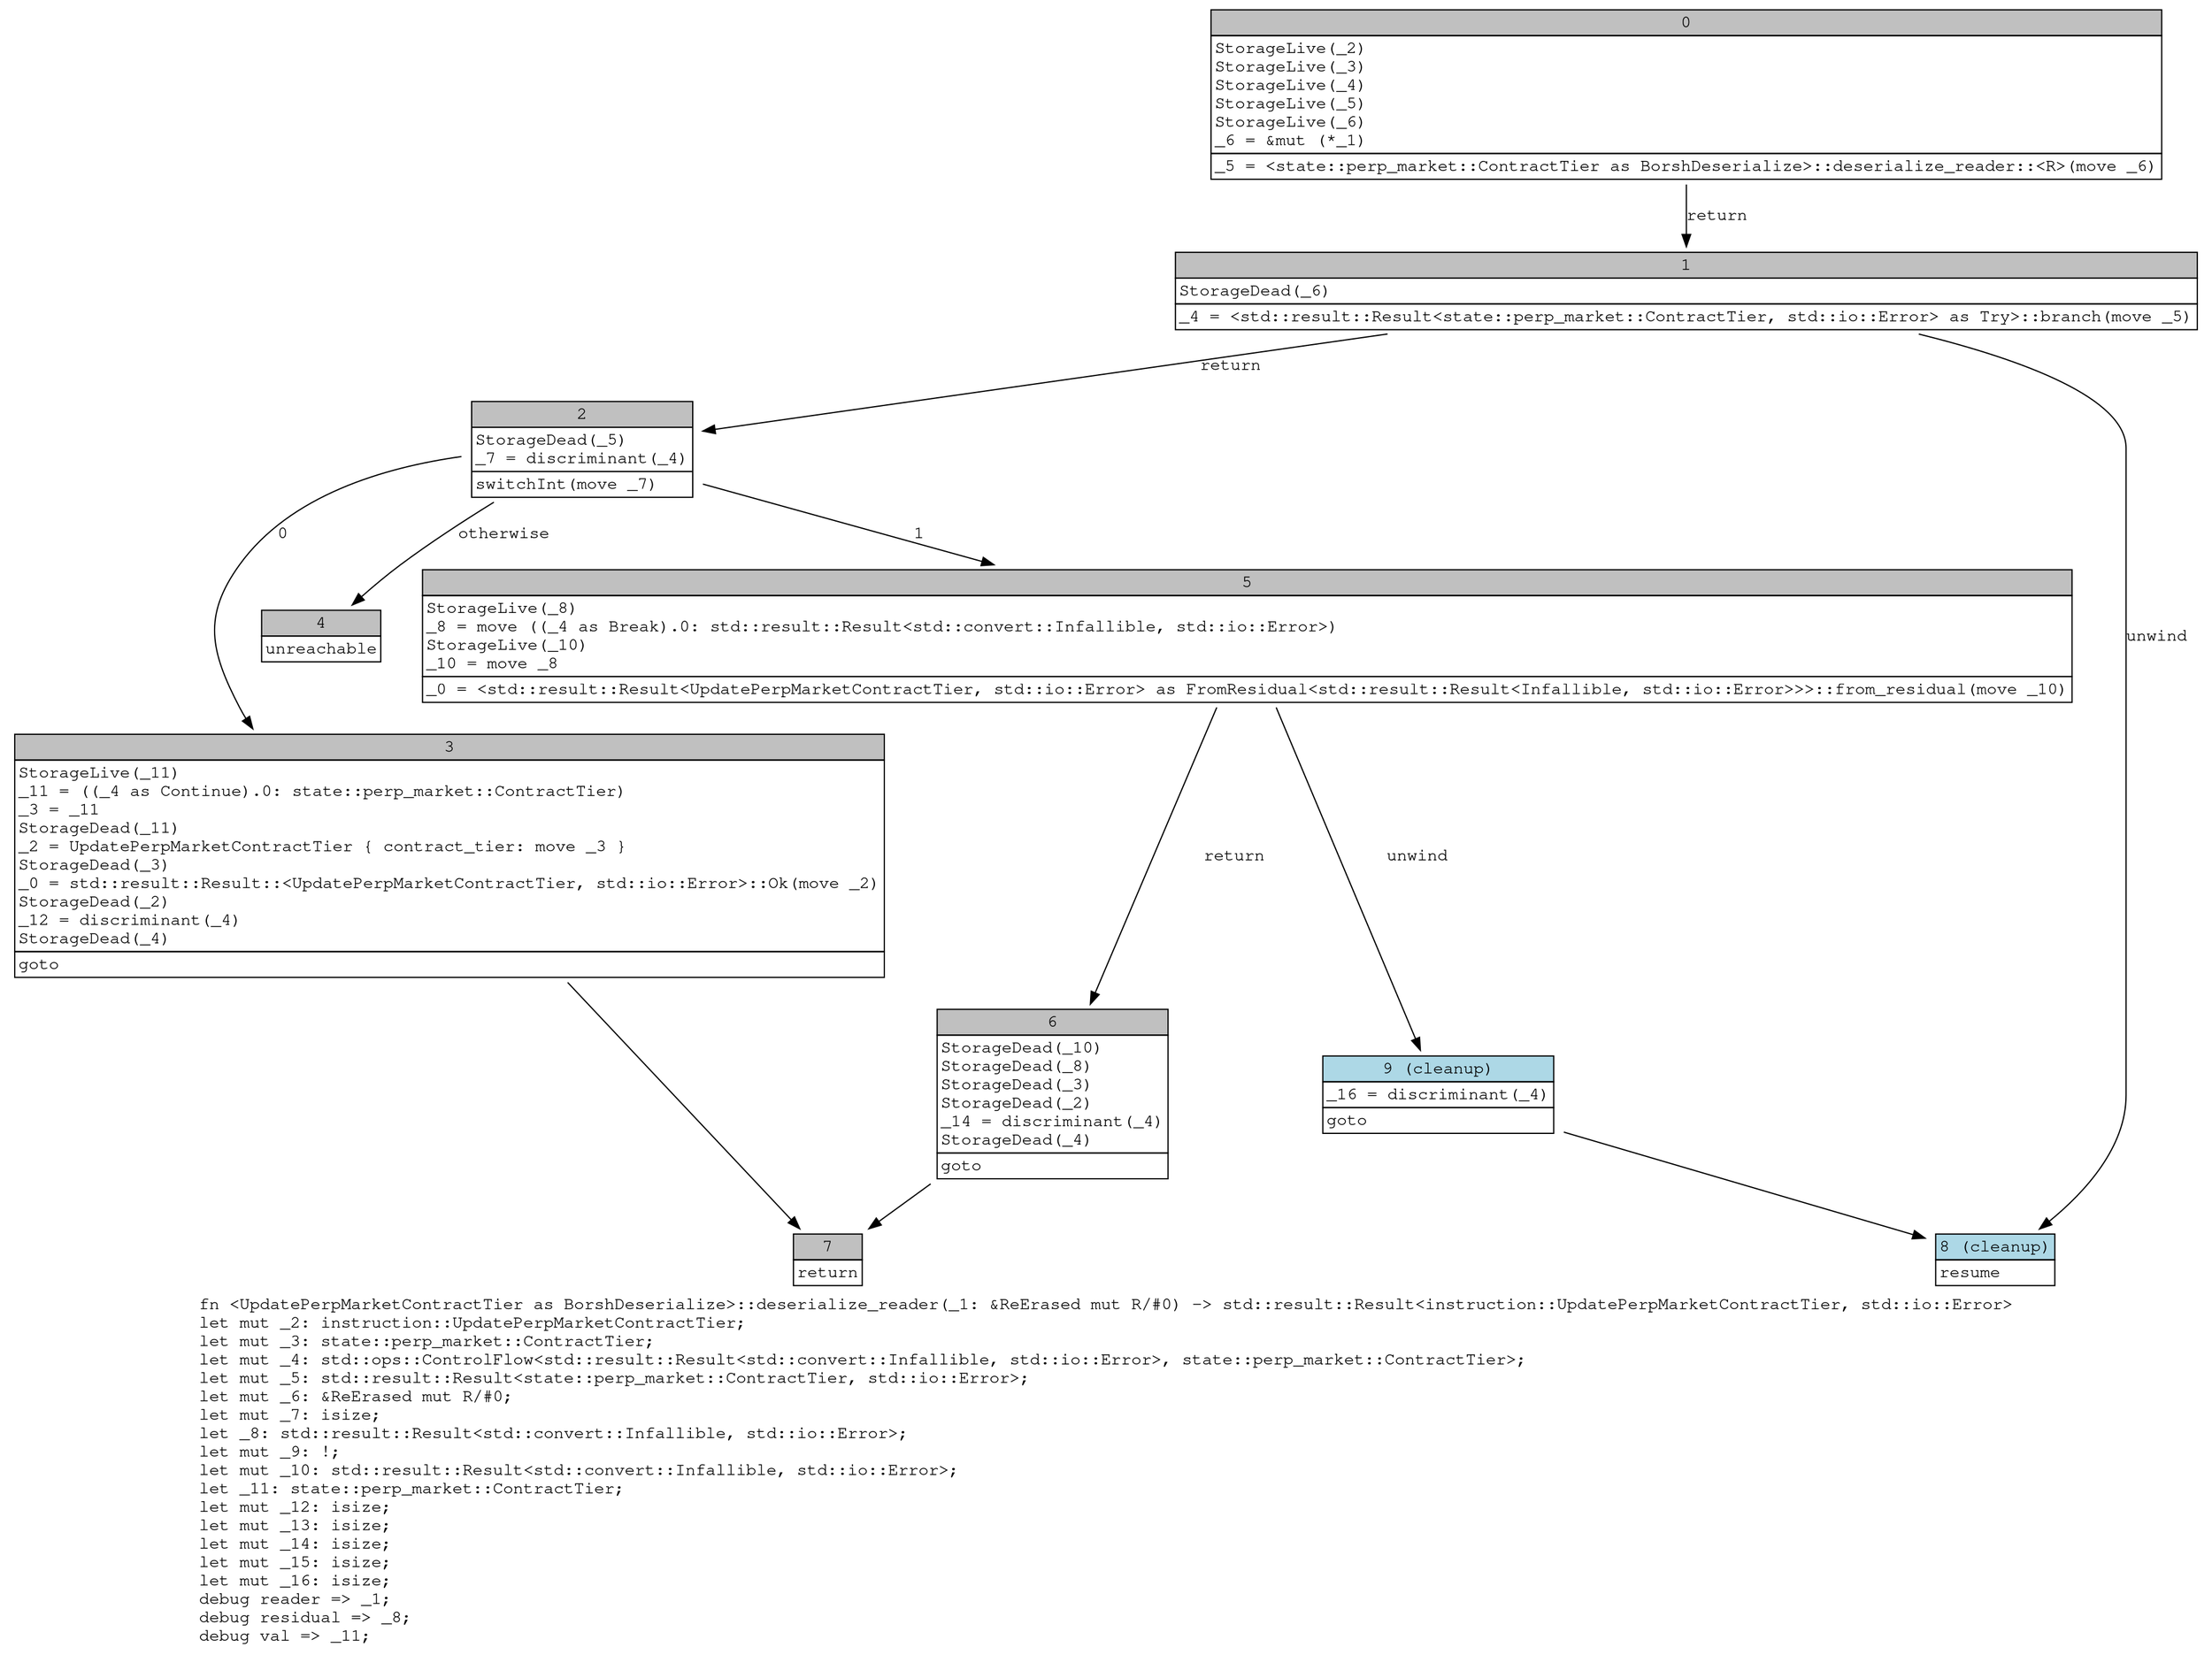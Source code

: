 digraph Mir_0_22023 {
    graph [fontname="Courier, monospace"];
    node [fontname="Courier, monospace"];
    edge [fontname="Courier, monospace"];
    label=<fn &lt;UpdatePerpMarketContractTier as BorshDeserialize&gt;::deserialize_reader(_1: &amp;ReErased mut R/#0) -&gt; std::result::Result&lt;instruction::UpdatePerpMarketContractTier, std::io::Error&gt;<br align="left"/>let mut _2: instruction::UpdatePerpMarketContractTier;<br align="left"/>let mut _3: state::perp_market::ContractTier;<br align="left"/>let mut _4: std::ops::ControlFlow&lt;std::result::Result&lt;std::convert::Infallible, std::io::Error&gt;, state::perp_market::ContractTier&gt;;<br align="left"/>let mut _5: std::result::Result&lt;state::perp_market::ContractTier, std::io::Error&gt;;<br align="left"/>let mut _6: &amp;ReErased mut R/#0;<br align="left"/>let mut _7: isize;<br align="left"/>let _8: std::result::Result&lt;std::convert::Infallible, std::io::Error&gt;;<br align="left"/>let mut _9: !;<br align="left"/>let mut _10: std::result::Result&lt;std::convert::Infallible, std::io::Error&gt;;<br align="left"/>let _11: state::perp_market::ContractTier;<br align="left"/>let mut _12: isize;<br align="left"/>let mut _13: isize;<br align="left"/>let mut _14: isize;<br align="left"/>let mut _15: isize;<br align="left"/>let mut _16: isize;<br align="left"/>debug reader =&gt; _1;<br align="left"/>debug residual =&gt; _8;<br align="left"/>debug val =&gt; _11;<br align="left"/>>;
    bb0__0_22023 [shape="none", label=<<table border="0" cellborder="1" cellspacing="0"><tr><td bgcolor="gray" align="center" colspan="1">0</td></tr><tr><td align="left" balign="left">StorageLive(_2)<br/>StorageLive(_3)<br/>StorageLive(_4)<br/>StorageLive(_5)<br/>StorageLive(_6)<br/>_6 = &amp;mut (*_1)<br/></td></tr><tr><td align="left">_5 = &lt;state::perp_market::ContractTier as BorshDeserialize&gt;::deserialize_reader::&lt;R&gt;(move _6)</td></tr></table>>];
    bb1__0_22023 [shape="none", label=<<table border="0" cellborder="1" cellspacing="0"><tr><td bgcolor="gray" align="center" colspan="1">1</td></tr><tr><td align="left" balign="left">StorageDead(_6)<br/></td></tr><tr><td align="left">_4 = &lt;std::result::Result&lt;state::perp_market::ContractTier, std::io::Error&gt; as Try&gt;::branch(move _5)</td></tr></table>>];
    bb2__0_22023 [shape="none", label=<<table border="0" cellborder="1" cellspacing="0"><tr><td bgcolor="gray" align="center" colspan="1">2</td></tr><tr><td align="left" balign="left">StorageDead(_5)<br/>_7 = discriminant(_4)<br/></td></tr><tr><td align="left">switchInt(move _7)</td></tr></table>>];
    bb3__0_22023 [shape="none", label=<<table border="0" cellborder="1" cellspacing="0"><tr><td bgcolor="gray" align="center" colspan="1">3</td></tr><tr><td align="left" balign="left">StorageLive(_11)<br/>_11 = ((_4 as Continue).0: state::perp_market::ContractTier)<br/>_3 = _11<br/>StorageDead(_11)<br/>_2 = UpdatePerpMarketContractTier { contract_tier: move _3 }<br/>StorageDead(_3)<br/>_0 = std::result::Result::&lt;UpdatePerpMarketContractTier, std::io::Error&gt;::Ok(move _2)<br/>StorageDead(_2)<br/>_12 = discriminant(_4)<br/>StorageDead(_4)<br/></td></tr><tr><td align="left">goto</td></tr></table>>];
    bb4__0_22023 [shape="none", label=<<table border="0" cellborder="1" cellspacing="0"><tr><td bgcolor="gray" align="center" colspan="1">4</td></tr><tr><td align="left">unreachable</td></tr></table>>];
    bb5__0_22023 [shape="none", label=<<table border="0" cellborder="1" cellspacing="0"><tr><td bgcolor="gray" align="center" colspan="1">5</td></tr><tr><td align="left" balign="left">StorageLive(_8)<br/>_8 = move ((_4 as Break).0: std::result::Result&lt;std::convert::Infallible, std::io::Error&gt;)<br/>StorageLive(_10)<br/>_10 = move _8<br/></td></tr><tr><td align="left">_0 = &lt;std::result::Result&lt;UpdatePerpMarketContractTier, std::io::Error&gt; as FromResidual&lt;std::result::Result&lt;Infallible, std::io::Error&gt;&gt;&gt;::from_residual(move _10)</td></tr></table>>];
    bb6__0_22023 [shape="none", label=<<table border="0" cellborder="1" cellspacing="0"><tr><td bgcolor="gray" align="center" colspan="1">6</td></tr><tr><td align="left" balign="left">StorageDead(_10)<br/>StorageDead(_8)<br/>StorageDead(_3)<br/>StorageDead(_2)<br/>_14 = discriminant(_4)<br/>StorageDead(_4)<br/></td></tr><tr><td align="left">goto</td></tr></table>>];
    bb7__0_22023 [shape="none", label=<<table border="0" cellborder="1" cellspacing="0"><tr><td bgcolor="gray" align="center" colspan="1">7</td></tr><tr><td align="left">return</td></tr></table>>];
    bb8__0_22023 [shape="none", label=<<table border="0" cellborder="1" cellspacing="0"><tr><td bgcolor="lightblue" align="center" colspan="1">8 (cleanup)</td></tr><tr><td align="left">resume</td></tr></table>>];
    bb9__0_22023 [shape="none", label=<<table border="0" cellborder="1" cellspacing="0"><tr><td bgcolor="lightblue" align="center" colspan="1">9 (cleanup)</td></tr><tr><td align="left" balign="left">_16 = discriminant(_4)<br/></td></tr><tr><td align="left">goto</td></tr></table>>];
    bb0__0_22023 -> bb1__0_22023 [label="return"];
    bb1__0_22023 -> bb2__0_22023 [label="return"];
    bb1__0_22023 -> bb8__0_22023 [label="unwind"];
    bb2__0_22023 -> bb3__0_22023 [label="0"];
    bb2__0_22023 -> bb5__0_22023 [label="1"];
    bb2__0_22023 -> bb4__0_22023 [label="otherwise"];
    bb3__0_22023 -> bb7__0_22023 [label=""];
    bb5__0_22023 -> bb6__0_22023 [label="return"];
    bb5__0_22023 -> bb9__0_22023 [label="unwind"];
    bb6__0_22023 -> bb7__0_22023 [label=""];
    bb9__0_22023 -> bb8__0_22023 [label=""];
}
